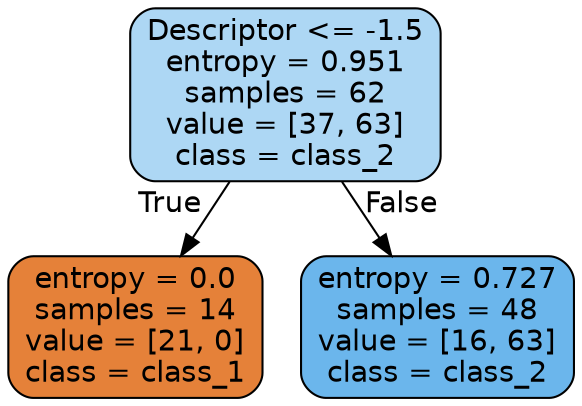 digraph Tree {
node [shape=box, style="filled, rounded", color="black", fontname="helvetica"] ;
edge [fontname="helvetica"] ;
0 [label="Descriptor <= -1.5\nentropy = 0.951\nsamples = 62\nvalue = [37, 63]\nclass = class_2", fillcolor="#add7f4"] ;
1 [label="entropy = 0.0\nsamples = 14\nvalue = [21, 0]\nclass = class_1", fillcolor="#e58139"] ;
0 -> 1 [labeldistance=2.5, labelangle=45, headlabel="True"] ;
2 [label="entropy = 0.727\nsamples = 48\nvalue = [16, 63]\nclass = class_2", fillcolor="#6bb6ec"] ;
0 -> 2 [labeldistance=2.5, labelangle=-45, headlabel="False"] ;
}